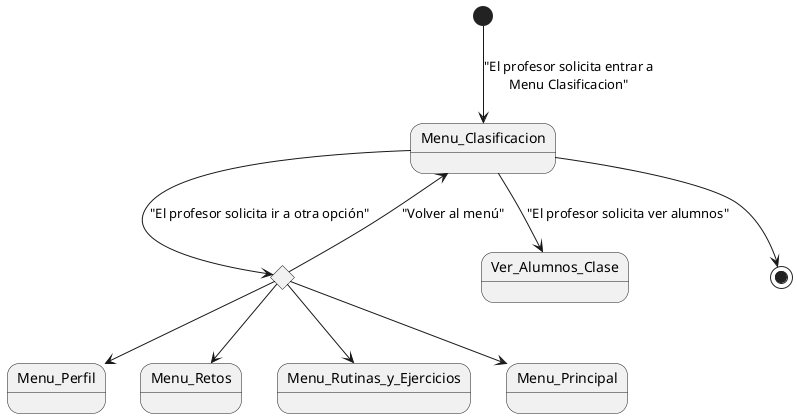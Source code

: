 @startuml
state Menu_Clasificacion
state rombo1 <<choice>>
state Ver_Alumnos_Clase
state Menu_Perfil
state Menu_Retos
state Menu_Rutinas_y_Ejercicios
state Menu_Principal

[*] --> Menu_Clasificacion : "El profesor solicita entrar a\nMenu Clasificacion"

Menu_Clasificacion --> Ver_Alumnos_Clase : "El profesor solicita ver alumnos"



Menu_Clasificacion --> rombo1 : "El profesor solicita ir a otra opción"
rombo1 --> Menu_Perfil
rombo1 --> Menu_Retos
rombo1 --> Menu_Rutinas_y_Ejercicios
rombo1 --> Menu_Principal
rombo1 --> Menu_Clasificacion : "Volver al menú"

Menu_Clasificacion --> [*]
@enduml